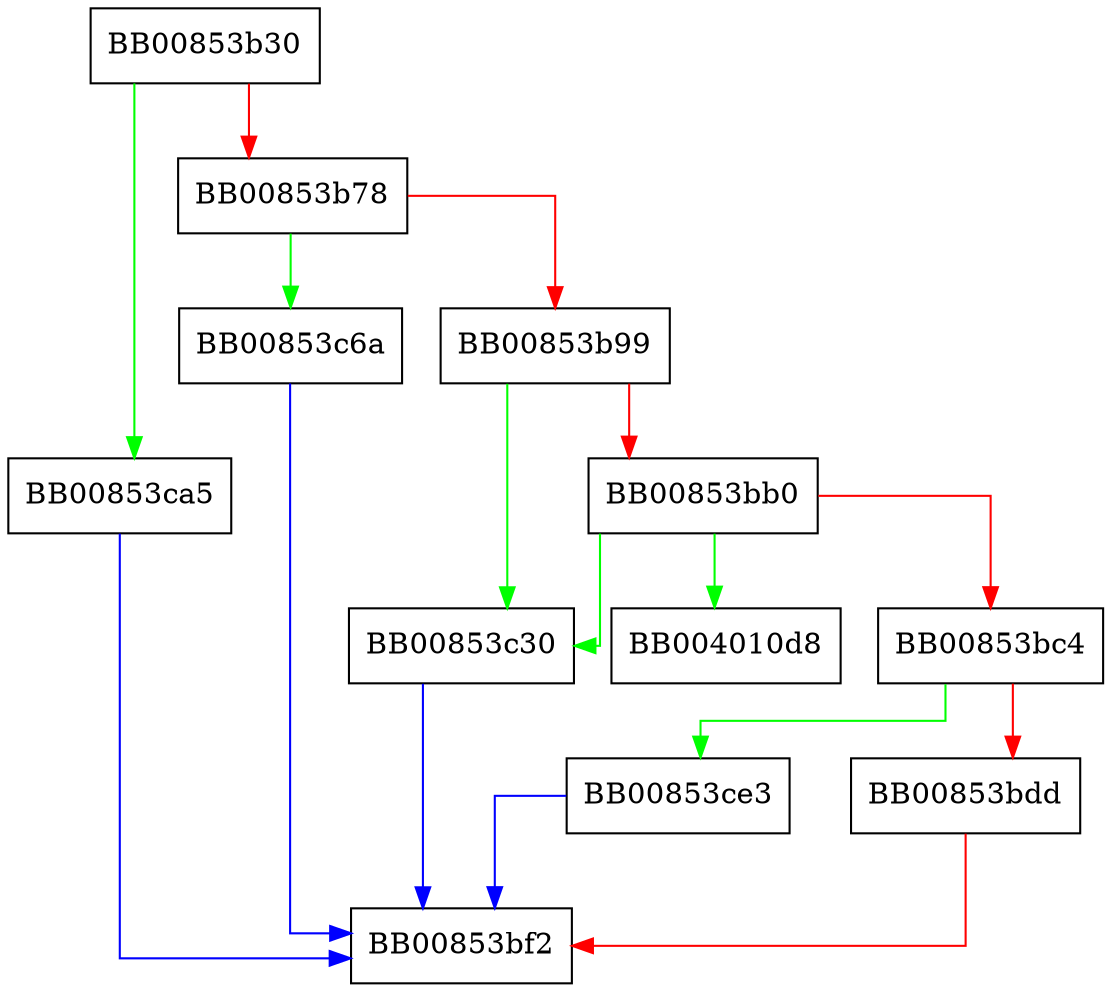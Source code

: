 digraph ossl_sm2_internal_verify {
  node [shape="box"];
  graph [splines=ortho];
  BB00853b30 -> BB00853ca5 [color="green"];
  BB00853b30 -> BB00853b78 [color="red"];
  BB00853b78 -> BB00853c6a [color="green"];
  BB00853b78 -> BB00853b99 [color="red"];
  BB00853b99 -> BB00853c30 [color="green"];
  BB00853b99 -> BB00853bb0 [color="red"];
  BB00853bb0 -> BB004010d8 [color="green"];
  BB00853bb0 -> BB00853c30 [color="green"];
  BB00853bb0 -> BB00853bc4 [color="red"];
  BB00853bc4 -> BB00853ce3 [color="green"];
  BB00853bc4 -> BB00853bdd [color="red"];
  BB00853bdd -> BB00853bf2 [color="red"];
  BB00853c30 -> BB00853bf2 [color="blue"];
  BB00853c6a -> BB00853bf2 [color="blue"];
  BB00853ca5 -> BB00853bf2 [color="blue"];
  BB00853ce3 -> BB00853bf2 [color="blue"];
}